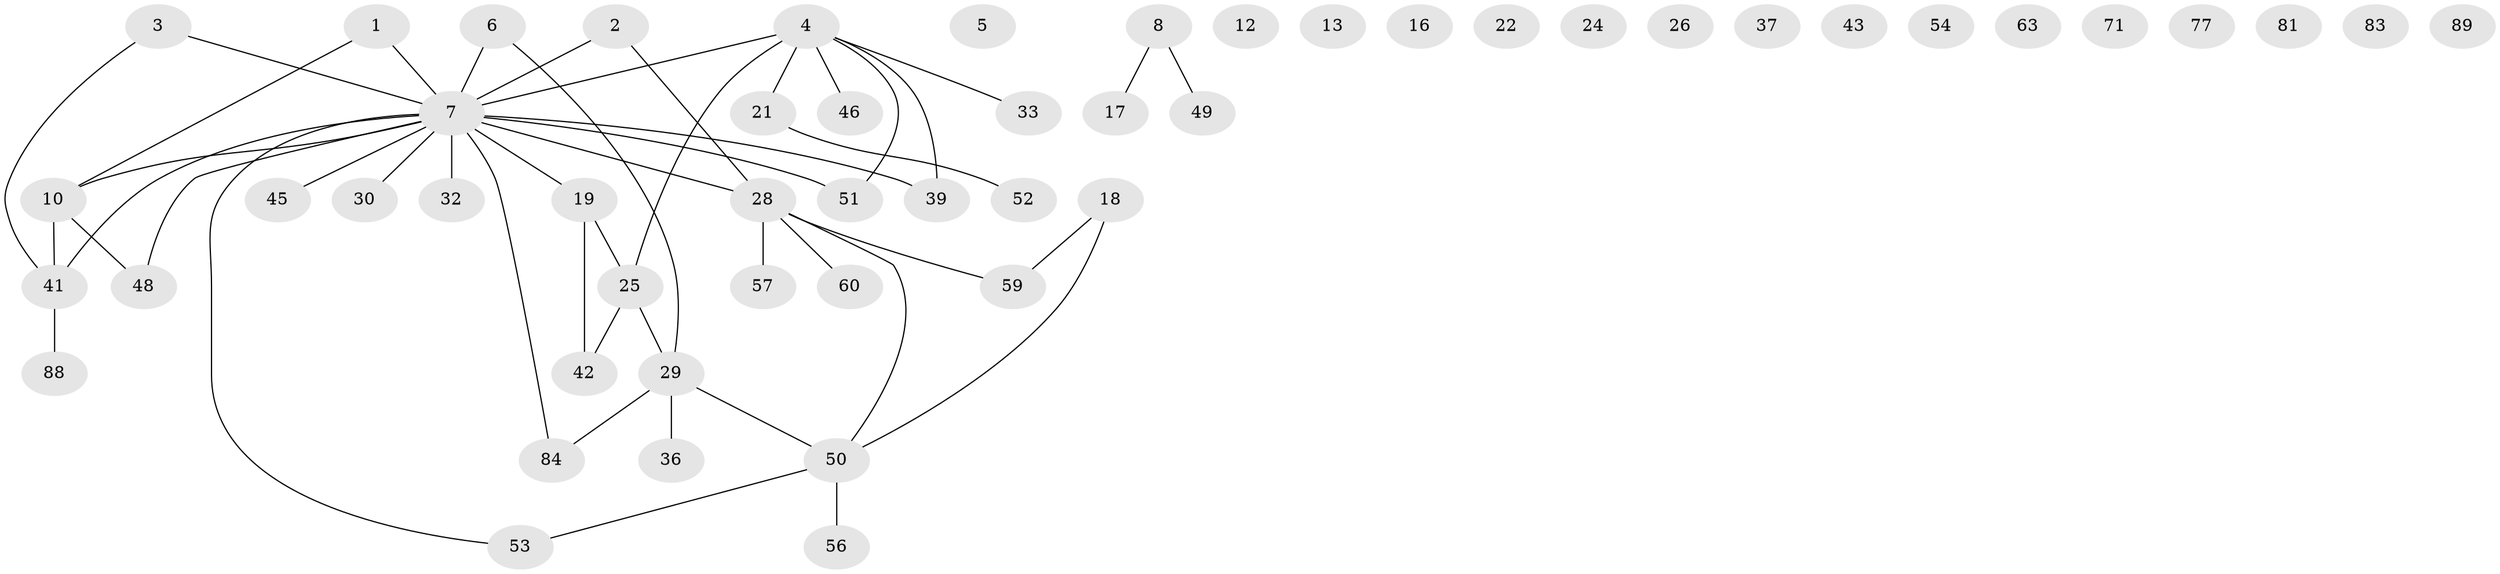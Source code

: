 // original degree distribution, {2: 0.29523809523809524, 0: 0.13333333333333333, 1: 0.2571428571428571, 4: 0.09523809523809523, 3: 0.1523809523809524, 5: 0.05714285714285714, 7: 0.009523809523809525}
// Generated by graph-tools (version 1.1) at 2025/13/03/09/25 04:13:09]
// undirected, 52 vertices, 48 edges
graph export_dot {
graph [start="1"]
  node [color=gray90,style=filled];
  1;
  2;
  3;
  4 [super="+15"];
  5;
  6 [super="+20"];
  7 [super="+90+74+9+11"];
  8 [super="+14"];
  10 [super="+44+38+76+69"];
  12;
  13;
  16;
  17 [super="+68"];
  18 [super="+27"];
  19 [super="+73"];
  21;
  22;
  24;
  25 [super="+58+66"];
  26 [super="+80"];
  28 [super="+35+34"];
  29 [super="+64"];
  30;
  32;
  33;
  36 [super="+78"];
  37 [super="+55"];
  39;
  41 [super="+70"];
  42 [super="+47"];
  43;
  45;
  46 [super="+91"];
  48 [super="+95"];
  49;
  50 [super="+72+100+104"];
  51;
  52 [super="+61"];
  53 [super="+65"];
  54;
  56;
  57;
  59 [super="+98+67"];
  60;
  63;
  71;
  77;
  81;
  83;
  84 [super="+86"];
  88 [super="+96"];
  89;
  1 -- 7;
  1 -- 10;
  2 -- 7;
  2 -- 28;
  3 -- 7;
  3 -- 41;
  4 -- 7;
  4 -- 33;
  4 -- 51;
  4 -- 21;
  4 -- 39;
  4 -- 46;
  4 -- 25 [weight=2];
  6 -- 29;
  6 -- 7;
  7 -- 32 [weight=2];
  7 -- 41 [weight=2];
  7 -- 48;
  7 -- 19 [weight=2];
  7 -- 51 [weight=2];
  7 -- 53;
  7 -- 28;
  7 -- 84;
  7 -- 45;
  7 -- 39;
  7 -- 10;
  7 -- 30;
  8 -- 49;
  8 -- 17;
  10 -- 48;
  10 -- 41;
  18 -- 59;
  18 -- 50;
  19 -- 42;
  19 -- 25;
  21 -- 52;
  25 -- 29 [weight=2];
  25 -- 42;
  28 -- 50;
  28 -- 57;
  28 -- 60;
  28 -- 59;
  29 -- 36;
  29 -- 84;
  29 -- 50;
  41 -- 88;
  50 -- 53;
  50 -- 56;
}

